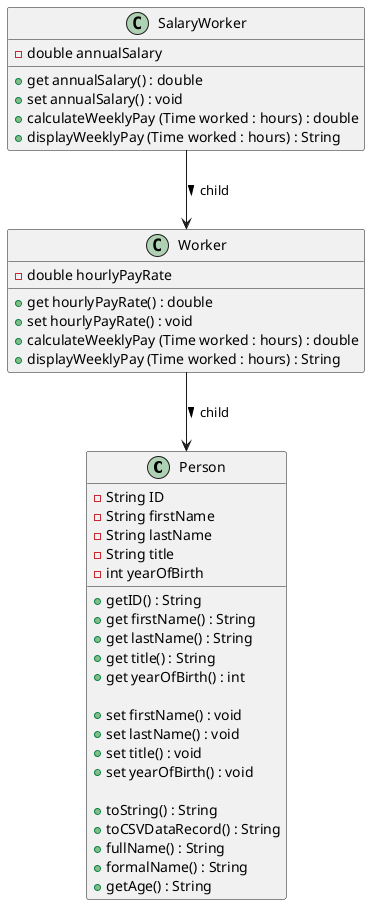 @startuml
'https://plantuml.com/sequence-diagram
class Person {
    - String ID
    - String firstName
    - String lastName
    - String title
    - int yearOfBirth

    + getID() : String
    + get firstName() : String
    + get lastName() : String
    + get title() : String
    + get yearOfBirth() : int

    + set firstName() : void
    + set lastName() : void
    + set title() : void
    + set yearOfBirth() : void

    + toString() : String
    + toCSVDataRecord() : String
    + fullName() : String
    + formalName() : String
    + getAge() : String
}
Worker-->Person : child >
class Worker {
    - double hourlyPayRate

    + get hourlyPayRate() : double
    + set hourlyPayRate() : void
    + calculateWeeklyPay (Time worked : hours) : double
    + displayWeeklyPay (Time worked : hours) : String

}

SalaryWorker-->Worker : child >

class SalaryWorker{

    - double annualSalary

    + get annualSalary() : double
    + set annualSalary() : void
    + calculateWeeklyPay (Time worked : hours) : double
    + displayWeeklyPay (Time worked : hours) : String
}
@enduml